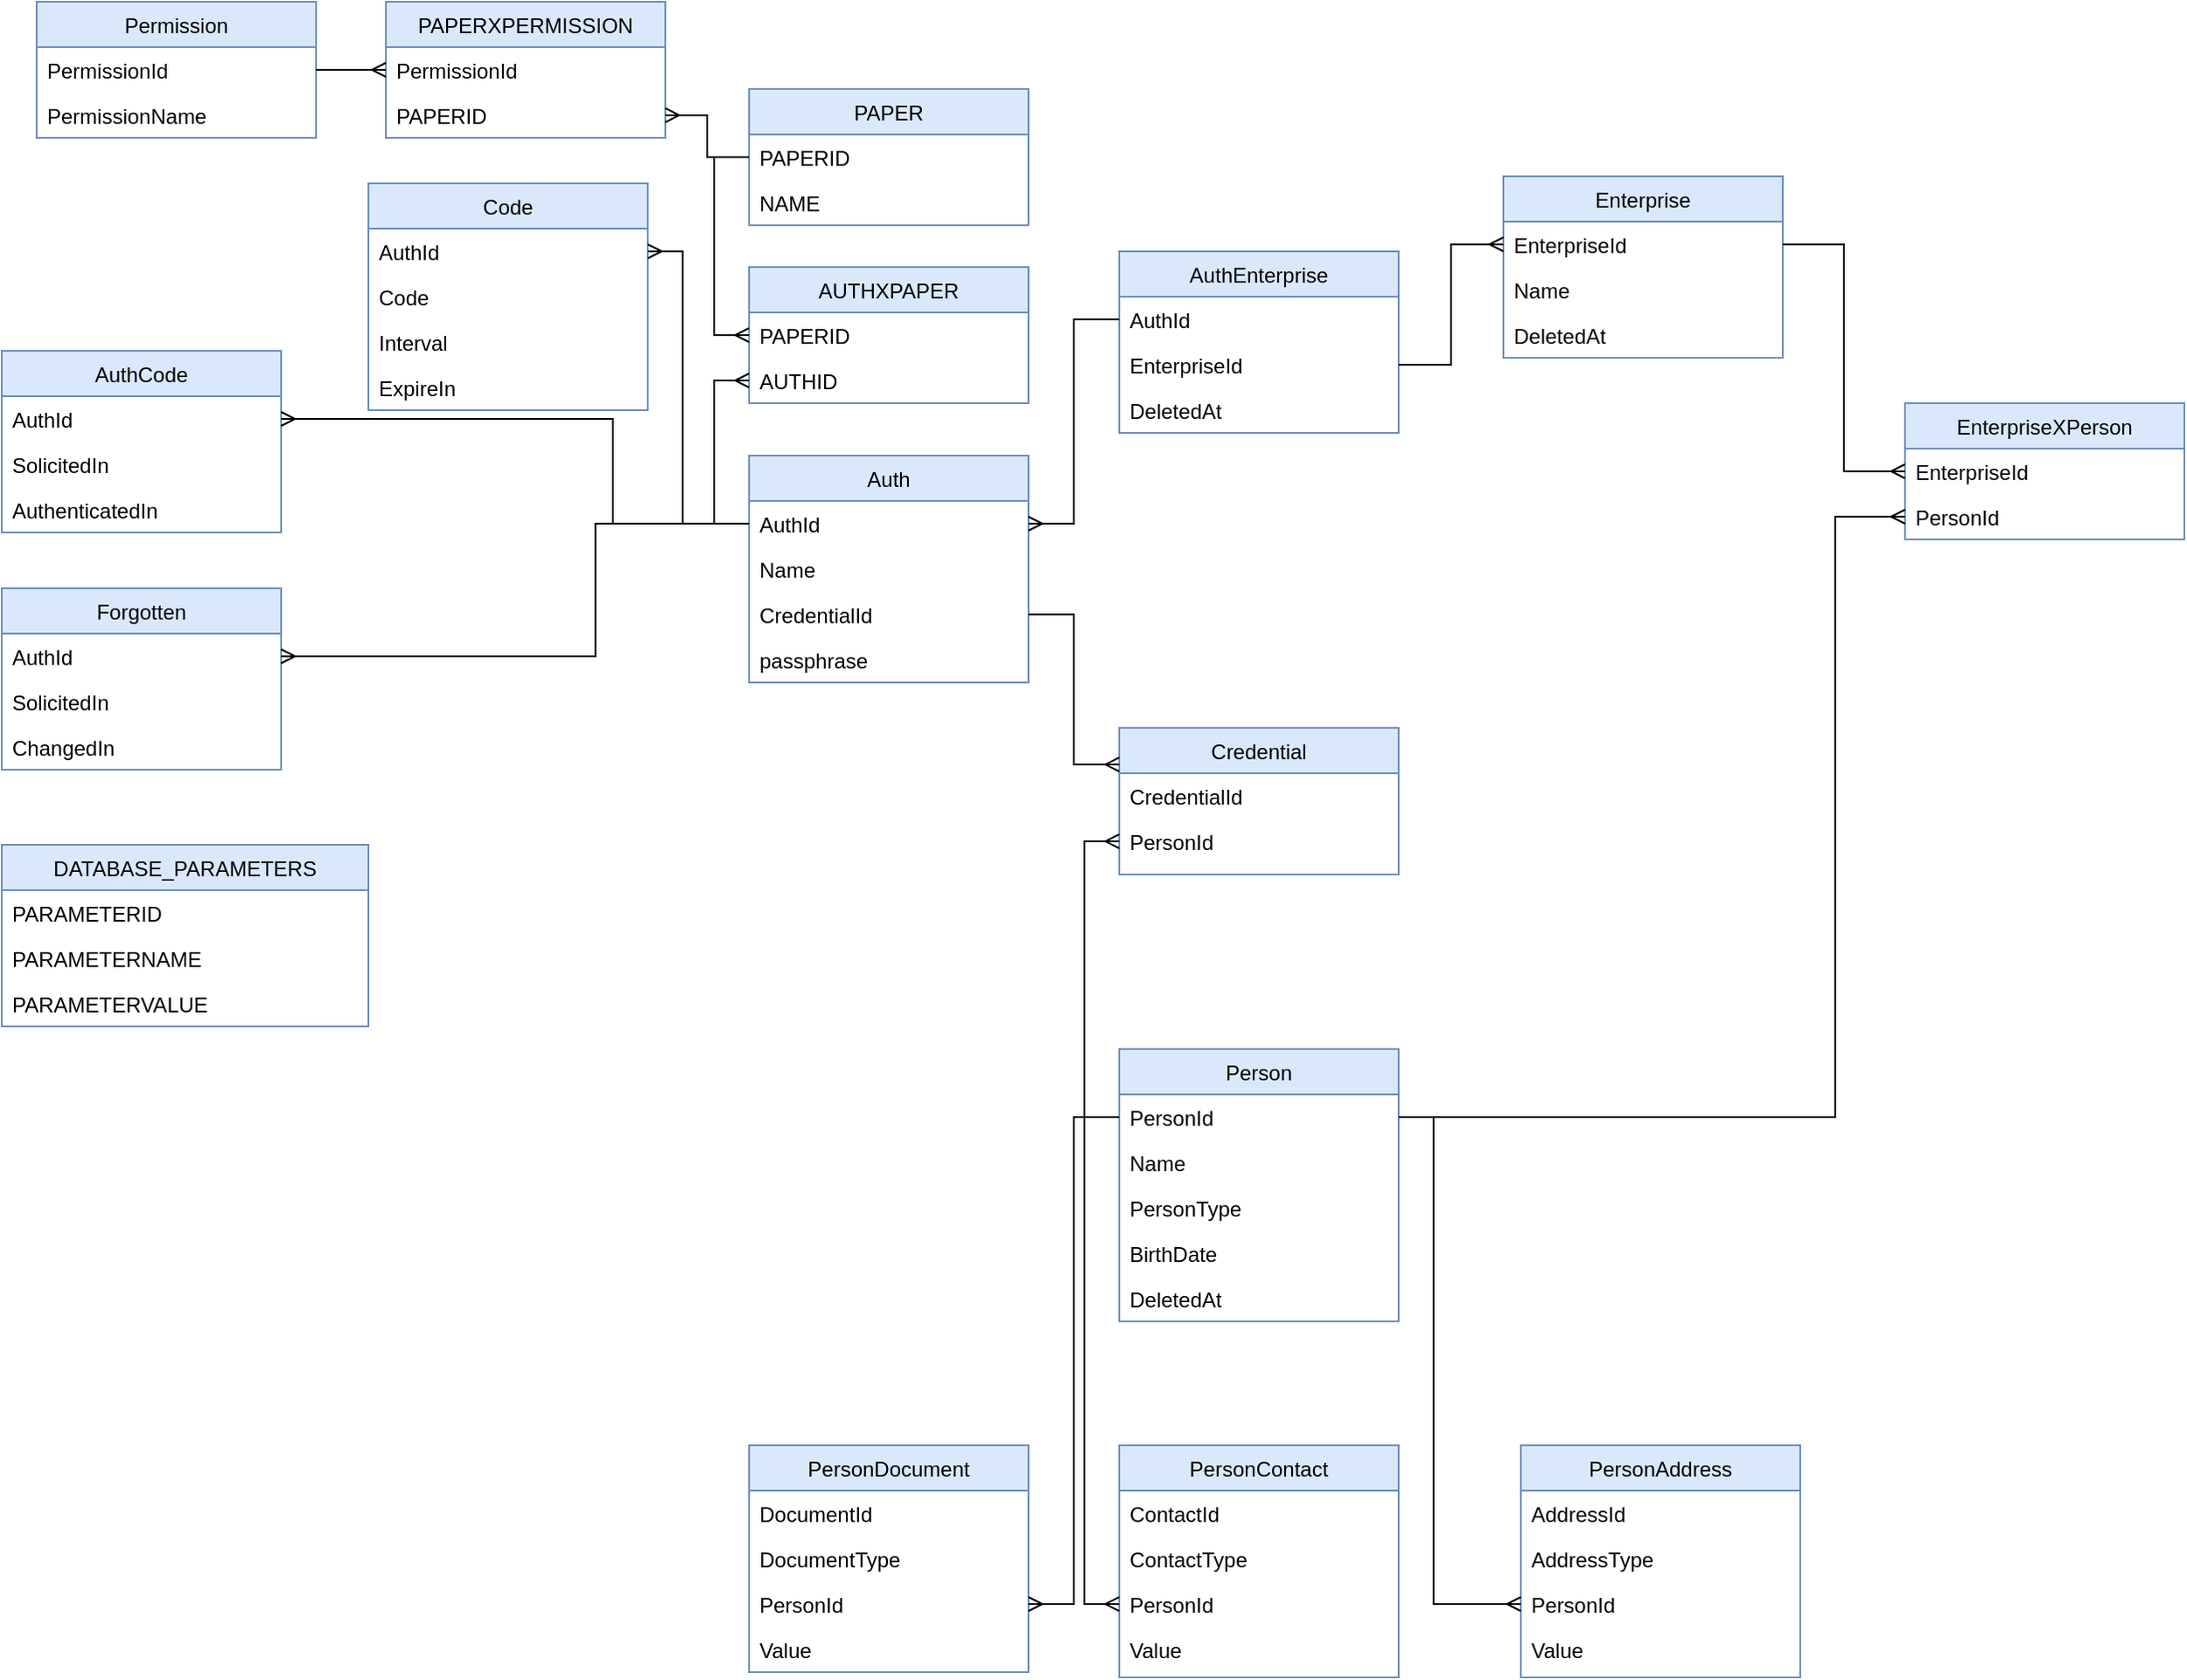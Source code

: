 <mxfile version="20.7.4" type="device"><diagram id="C5RBs43oDa-KdzZeNtuy" name="Page-1"><mxGraphModel dx="1632" dy="843" grid="1" gridSize="10" guides="1" tooltips="1" connect="1" arrows="1" fold="1" page="1" pageScale="1" pageWidth="827" pageHeight="1169" math="0" shadow="0"><root><mxCell id="WIyWlLk6GJQsqaUBKTNV-0"/><mxCell id="WIyWlLk6GJQsqaUBKTNV-1" parent="WIyWlLk6GJQsqaUBKTNV-0"/><mxCell id="Gyqp4FWTEm1iCfymt94q-0" value="Auth" style="swimlane;fontStyle=0;align=center;verticalAlign=top;childLayout=stackLayout;horizontal=1;startSize=26;horizontalStack=0;resizeParent=1;resizeLast=0;collapsible=1;marginBottom=0;rounded=0;shadow=0;strokeWidth=1;fillColor=#dae8fc;strokeColor=#6c8ebf;" parent="WIyWlLk6GJQsqaUBKTNV-1" vertex="1"><mxGeometry x="508" y="310" width="160" height="130" as="geometry"><mxRectangle x="550" y="140" width="160" height="26" as="alternateBounds"/></mxGeometry></mxCell><mxCell id="Gyqp4FWTEm1iCfymt94q-1" value="AuthId" style="text;align=left;verticalAlign=top;spacingLeft=4;spacingRight=4;overflow=hidden;rotatable=0;points=[[0,0.5],[1,0.5]];portConstraint=eastwest;" parent="Gyqp4FWTEm1iCfymt94q-0" vertex="1"><mxGeometry y="26" width="160" height="26" as="geometry"/></mxCell><mxCell id="Gyqp4FWTEm1iCfymt94q-2" value="Name" style="text;align=left;verticalAlign=top;spacingLeft=4;spacingRight=4;overflow=hidden;rotatable=0;points=[[0,0.5],[1,0.5]];portConstraint=eastwest;rounded=0;shadow=0;html=0;" parent="Gyqp4FWTEm1iCfymt94q-0" vertex="1"><mxGeometry y="52" width="160" height="26" as="geometry"/></mxCell><mxCell id="D5X3pWlojFAOKd-qCJdd-7" value="CredentialId" style="text;align=left;verticalAlign=top;spacingLeft=4;spacingRight=4;overflow=hidden;rotatable=0;points=[[0,0.5],[1,0.5]];portConstraint=eastwest;" parent="Gyqp4FWTEm1iCfymt94q-0" vertex="1"><mxGeometry y="78" width="160" height="26" as="geometry"/></mxCell><mxCell id="Gyqp4FWTEm1iCfymt94q-3" value="passphrase" style="text;align=left;verticalAlign=top;spacingLeft=4;spacingRight=4;overflow=hidden;rotatable=0;points=[[0,0.5],[1,0.5]];portConstraint=eastwest;rounded=0;shadow=0;html=0;" parent="Gyqp4FWTEm1iCfymt94q-0" vertex="1"><mxGeometry y="104" width="160" height="26" as="geometry"/></mxCell><mxCell id="Gyqp4FWTEm1iCfymt94q-6" value="Code" style="swimlane;fontStyle=0;align=center;verticalAlign=top;childLayout=stackLayout;horizontal=1;startSize=26;horizontalStack=0;resizeParent=1;resizeLast=0;collapsible=1;marginBottom=0;rounded=0;shadow=0;strokeWidth=1;fillColor=#dae8fc;strokeColor=#6c8ebf;" parent="WIyWlLk6GJQsqaUBKTNV-1" vertex="1"><mxGeometry x="290" y="154" width="160" height="130" as="geometry"><mxRectangle x="550" y="140" width="160" height="26" as="alternateBounds"/></mxGeometry></mxCell><mxCell id="DvujLUOfBMWPJvYQggp4-0" value="AuthId" style="text;align=left;verticalAlign=top;spacingLeft=4;spacingRight=4;overflow=hidden;rotatable=0;points=[[0,0.5],[1,0.5]];portConstraint=eastwest;" parent="Gyqp4FWTEm1iCfymt94q-6" vertex="1"><mxGeometry y="26" width="160" height="26" as="geometry"/></mxCell><mxCell id="Gyqp4FWTEm1iCfymt94q-8" value="Code" style="text;align=left;verticalAlign=top;spacingLeft=4;spacingRight=4;overflow=hidden;rotatable=0;points=[[0,0.5],[1,0.5]];portConstraint=eastwest;rounded=0;shadow=0;html=0;" parent="Gyqp4FWTEm1iCfymt94q-6" vertex="1"><mxGeometry y="52" width="160" height="26" as="geometry"/></mxCell><mxCell id="DvujLUOfBMWPJvYQggp4-7" value="Interval" style="text;align=left;verticalAlign=top;spacingLeft=4;spacingRight=4;overflow=hidden;rotatable=0;points=[[0,0.5],[1,0.5]];portConstraint=eastwest;rounded=0;shadow=0;html=0;" parent="Gyqp4FWTEm1iCfymt94q-6" vertex="1"><mxGeometry y="78" width="160" height="26" as="geometry"/></mxCell><mxCell id="Gyqp4FWTEm1iCfymt94q-28" value="ExpireIn" style="text;align=left;verticalAlign=top;spacingLeft=4;spacingRight=4;overflow=hidden;rotatable=0;points=[[0,0.5],[1,0.5]];portConstraint=eastwest;rounded=0;shadow=0;html=0;" parent="Gyqp4FWTEm1iCfymt94q-6" vertex="1"><mxGeometry y="104" width="160" height="26" as="geometry"/></mxCell><mxCell id="Gyqp4FWTEm1iCfymt94q-13" value="Forgotten" style="swimlane;fontStyle=0;align=center;verticalAlign=top;childLayout=stackLayout;horizontal=1;startSize=26;horizontalStack=0;resizeParent=1;resizeLast=0;collapsible=1;marginBottom=0;rounded=0;shadow=0;strokeWidth=1;fillColor=#dae8fc;strokeColor=#6c8ebf;" parent="WIyWlLk6GJQsqaUBKTNV-1" vertex="1"><mxGeometry x="80" y="386" width="160" height="104" as="geometry"><mxRectangle x="550" y="140" width="160" height="26" as="alternateBounds"/></mxGeometry></mxCell><mxCell id="Gyqp4FWTEm1iCfymt94q-14" value="AuthId" style="text;align=left;verticalAlign=top;spacingLeft=4;spacingRight=4;overflow=hidden;rotatable=0;points=[[0,0.5],[1,0.5]];portConstraint=eastwest;" parent="Gyqp4FWTEm1iCfymt94q-13" vertex="1"><mxGeometry y="26" width="160" height="26" as="geometry"/></mxCell><mxCell id="DvujLUOfBMWPJvYQggp4-5" value="SolicitedIn" style="text;align=left;verticalAlign=top;spacingLeft=4;spacingRight=4;overflow=hidden;rotatable=0;points=[[0,0.5],[1,0.5]];portConstraint=eastwest;rounded=0;shadow=0;html=0;" parent="Gyqp4FWTEm1iCfymt94q-13" vertex="1"><mxGeometry y="52" width="160" height="26" as="geometry"/></mxCell><mxCell id="DvujLUOfBMWPJvYQggp4-6" value="ChangedIn" style="text;align=left;verticalAlign=top;spacingLeft=4;spacingRight=4;overflow=hidden;rotatable=0;points=[[0,0.5],[1,0.5]];portConstraint=eastwest;rounded=0;shadow=0;html=0;" parent="Gyqp4FWTEm1iCfymt94q-13" vertex="1"><mxGeometry y="78" width="160" height="26" as="geometry"/></mxCell><mxCell id="Gyqp4FWTEm1iCfymt94q-20" value="AuthCode" style="swimlane;fontStyle=0;align=center;verticalAlign=top;childLayout=stackLayout;horizontal=1;startSize=26;horizontalStack=0;resizeParent=1;resizeLast=0;collapsible=1;marginBottom=0;rounded=0;shadow=0;strokeWidth=1;fillColor=#dae8fc;strokeColor=#6c8ebf;" parent="WIyWlLk6GJQsqaUBKTNV-1" vertex="1"><mxGeometry x="80" y="250" width="160" height="104" as="geometry"><mxRectangle x="550" y="140" width="160" height="26" as="alternateBounds"/></mxGeometry></mxCell><mxCell id="Gyqp4FWTEm1iCfymt94q-21" value="AuthId" style="text;align=left;verticalAlign=top;spacingLeft=4;spacingRight=4;overflow=hidden;rotatable=0;points=[[0,0.5],[1,0.5]];portConstraint=eastwest;" parent="Gyqp4FWTEm1iCfymt94q-20" vertex="1"><mxGeometry y="26" width="160" height="26" as="geometry"/></mxCell><mxCell id="DvujLUOfBMWPJvYQggp4-4" value="SolicitedIn" style="text;align=left;verticalAlign=top;spacingLeft=4;spacingRight=4;overflow=hidden;rotatable=0;points=[[0,0.5],[1,0.5]];portConstraint=eastwest;rounded=0;shadow=0;html=0;" parent="Gyqp4FWTEm1iCfymt94q-20" vertex="1"><mxGeometry y="52" width="160" height="26" as="geometry"/></mxCell><mxCell id="Gyqp4FWTEm1iCfymt94q-22" value="AuthenticatedIn" style="text;align=left;verticalAlign=top;spacingLeft=4;spacingRight=4;overflow=hidden;rotatable=0;points=[[0,0.5],[1,0.5]];portConstraint=eastwest;rounded=0;shadow=0;html=0;" parent="Gyqp4FWTEm1iCfymt94q-20" vertex="1"><mxGeometry y="78" width="160" height="26" as="geometry"/></mxCell><mxCell id="Gyqp4FWTEm1iCfymt94q-30" value="Permission" style="swimlane;fontStyle=0;align=center;verticalAlign=top;childLayout=stackLayout;horizontal=1;startSize=26;horizontalStack=0;resizeParent=1;resizeLast=0;collapsible=1;marginBottom=0;rounded=0;shadow=0;strokeWidth=1;fillColor=#dae8fc;strokeColor=#6c8ebf;" parent="WIyWlLk6GJQsqaUBKTNV-1" vertex="1"><mxGeometry x="100" y="50" width="160" height="78" as="geometry"><mxRectangle x="550" y="140" width="160" height="26" as="alternateBounds"/></mxGeometry></mxCell><mxCell id="Gyqp4FWTEm1iCfymt94q-36" value="PermissionId" style="text;align=left;verticalAlign=top;spacingLeft=4;spacingRight=4;overflow=hidden;rotatable=0;points=[[0,0.5],[1,0.5]];portConstraint=eastwest;" parent="Gyqp4FWTEm1iCfymt94q-30" vertex="1"><mxGeometry y="26" width="160" height="26" as="geometry"/></mxCell><mxCell id="Gyqp4FWTEm1iCfymt94q-37" value="PermissionName" style="text;align=left;verticalAlign=top;spacingLeft=4;spacingRight=4;overflow=hidden;rotatable=0;points=[[0,0.5],[1,0.5]];portConstraint=eastwest;" parent="Gyqp4FWTEm1iCfymt94q-30" vertex="1"><mxGeometry y="52" width="160" height="26" as="geometry"/></mxCell><mxCell id="Gyqp4FWTEm1iCfymt94q-43" value="Enterprise" style="swimlane;fontStyle=0;align=center;verticalAlign=top;childLayout=stackLayout;horizontal=1;startSize=26;horizontalStack=0;resizeParent=1;resizeLast=0;collapsible=1;marginBottom=0;rounded=0;shadow=0;strokeWidth=1;fillColor=#dae8fc;strokeColor=#6c8ebf;" parent="WIyWlLk6GJQsqaUBKTNV-1" vertex="1"><mxGeometry x="940" y="150" width="160" height="104" as="geometry"><mxRectangle x="550" y="140" width="160" height="26" as="alternateBounds"/></mxGeometry></mxCell><mxCell id="Gyqp4FWTEm1iCfymt94q-44" value="EnterpriseId" style="text;align=left;verticalAlign=top;spacingLeft=4;spacingRight=4;overflow=hidden;rotatable=0;points=[[0,0.5],[1,0.5]];portConstraint=eastwest;" parent="Gyqp4FWTEm1iCfymt94q-43" vertex="1"><mxGeometry y="26" width="160" height="26" as="geometry"/></mxCell><mxCell id="Gyqp4FWTEm1iCfymt94q-45" value="Name" style="text;align=left;verticalAlign=top;spacingLeft=4;spacingRight=4;overflow=hidden;rotatable=0;points=[[0,0.5],[1,0.5]];portConstraint=eastwest;" parent="Gyqp4FWTEm1iCfymt94q-43" vertex="1"><mxGeometry y="52" width="160" height="26" as="geometry"/></mxCell><mxCell id="Gyqp4FWTEm1iCfymt94q-46" value="DeletedAt" style="text;align=left;verticalAlign=top;spacingLeft=4;spacingRight=4;overflow=hidden;rotatable=0;points=[[0,0.5],[1,0.5]];portConstraint=eastwest;" parent="Gyqp4FWTEm1iCfymt94q-43" vertex="1"><mxGeometry y="78" width="160" height="26" as="geometry"/></mxCell><mxCell id="Gyqp4FWTEm1iCfymt94q-49" value="AuthEnterprise" style="swimlane;fontStyle=0;align=center;verticalAlign=top;childLayout=stackLayout;horizontal=1;startSize=26;horizontalStack=0;resizeParent=1;resizeLast=0;collapsible=1;marginBottom=0;rounded=0;shadow=0;strokeWidth=1;fillColor=#dae8fc;strokeColor=#6c8ebf;" parent="WIyWlLk6GJQsqaUBKTNV-1" vertex="1"><mxGeometry x="720" y="193" width="160" height="104" as="geometry"><mxRectangle x="550" y="140" width="160" height="26" as="alternateBounds"/></mxGeometry></mxCell><mxCell id="Gyqp4FWTEm1iCfymt94q-53" value="AuthId" style="text;align=left;verticalAlign=top;spacingLeft=4;spacingRight=4;overflow=hidden;rotatable=0;points=[[0,0.5],[1,0.5]];portConstraint=eastwest;" parent="Gyqp4FWTEm1iCfymt94q-49" vertex="1"><mxGeometry y="26" width="160" height="26" as="geometry"/></mxCell><mxCell id="Gyqp4FWTEm1iCfymt94q-50" value="EnterpriseId" style="text;align=left;verticalAlign=top;spacingLeft=4;spacingRight=4;overflow=hidden;rotatable=0;points=[[0,0.5],[1,0.5]];portConstraint=eastwest;" parent="Gyqp4FWTEm1iCfymt94q-49" vertex="1"><mxGeometry y="52" width="160" height="26" as="geometry"/></mxCell><mxCell id="Gyqp4FWTEm1iCfymt94q-52" value="DeletedAt" style="text;align=left;verticalAlign=top;spacingLeft=4;spacingRight=4;overflow=hidden;rotatable=0;points=[[0,0.5],[1,0.5]];portConstraint=eastwest;" parent="Gyqp4FWTEm1iCfymt94q-49" vertex="1"><mxGeometry y="78" width="160" height="26" as="geometry"/></mxCell><mxCell id="Gyqp4FWTEm1iCfymt94q-54" style="edgeStyle=orthogonalEdgeStyle;rounded=0;orthogonalLoop=1;jettySize=auto;html=1;endArrow=ERmany;endFill=0;" parent="WIyWlLk6GJQsqaUBKTNV-1" source="Gyqp4FWTEm1iCfymt94q-50" target="Gyqp4FWTEm1iCfymt94q-44" edge="1"><mxGeometry relative="1" as="geometry"/></mxCell><mxCell id="Gyqp4FWTEm1iCfymt94q-55" style="edgeStyle=orthogonalEdgeStyle;rounded=0;orthogonalLoop=1;jettySize=auto;html=1;endArrow=ERmany;endFill=0;" parent="WIyWlLk6GJQsqaUBKTNV-1" source="Gyqp4FWTEm1iCfymt94q-53" target="Gyqp4FWTEm1iCfymt94q-1" edge="1"><mxGeometry relative="1" as="geometry"/></mxCell><mxCell id="D5X3pWlojFAOKd-qCJdd-0" value="Credential" style="swimlane;fontStyle=0;align=center;verticalAlign=top;childLayout=stackLayout;horizontal=1;startSize=26;horizontalStack=0;resizeParent=1;resizeLast=0;collapsible=1;marginBottom=0;rounded=0;shadow=0;strokeWidth=1;fillColor=#dae8fc;strokeColor=#6c8ebf;" parent="WIyWlLk6GJQsqaUBKTNV-1" vertex="1"><mxGeometry x="720" y="466" width="160" height="84" as="geometry"><mxRectangle x="550" y="140" width="160" height="26" as="alternateBounds"/></mxGeometry></mxCell><mxCell id="D5X3pWlojFAOKd-qCJdd-1" value="CredentialId" style="text;align=left;verticalAlign=top;spacingLeft=4;spacingRight=4;overflow=hidden;rotatable=0;points=[[0,0.5],[1,0.5]];portConstraint=eastwest;" parent="D5X3pWlojFAOKd-qCJdd-0" vertex="1"><mxGeometry y="26" width="160" height="26" as="geometry"/></mxCell><mxCell id="D5X3pWlojFAOKd-qCJdd-2" value="PersonId" style="text;align=left;verticalAlign=top;spacingLeft=4;spacingRight=4;overflow=hidden;rotatable=0;points=[[0,0.5],[1,0.5]];portConstraint=eastwest;rounded=0;shadow=0;html=0;" parent="D5X3pWlojFAOKd-qCJdd-0" vertex="1"><mxGeometry y="52" width="160" height="26" as="geometry"/></mxCell><mxCell id="D5X3pWlojFAOKd-qCJdd-8" style="edgeStyle=orthogonalEdgeStyle;rounded=0;orthogonalLoop=1;jettySize=auto;html=1;entryX=0;entryY=0.25;entryDx=0;entryDy=0;endArrow=ERmany;endFill=0;" parent="WIyWlLk6GJQsqaUBKTNV-1" source="D5X3pWlojFAOKd-qCJdd-7" target="D5X3pWlojFAOKd-qCJdd-0" edge="1"><mxGeometry relative="1" as="geometry"/></mxCell><mxCell id="D5X3pWlojFAOKd-qCJdd-9" value="Person" style="swimlane;fontStyle=0;align=center;verticalAlign=top;childLayout=stackLayout;horizontal=1;startSize=26;horizontalStack=0;resizeParent=1;resizeLast=0;collapsible=1;marginBottom=0;rounded=0;shadow=0;strokeWidth=1;fillColor=#dae8fc;strokeColor=#6c8ebf;" parent="WIyWlLk6GJQsqaUBKTNV-1" vertex="1"><mxGeometry x="720" y="650" width="160" height="156" as="geometry"><mxRectangle x="550" y="140" width="160" height="26" as="alternateBounds"/></mxGeometry></mxCell><mxCell id="D5X3pWlojFAOKd-qCJdd-10" value="PersonId" style="text;align=left;verticalAlign=top;spacingLeft=4;spacingRight=4;overflow=hidden;rotatable=0;points=[[0,0.5],[1,0.5]];portConstraint=eastwest;" parent="D5X3pWlojFAOKd-qCJdd-9" vertex="1"><mxGeometry y="26" width="160" height="26" as="geometry"/></mxCell><mxCell id="D5X3pWlojFAOKd-qCJdd-11" value="Name" style="text;align=left;verticalAlign=top;spacingLeft=4;spacingRight=4;overflow=hidden;rotatable=0;points=[[0,0.5],[1,0.5]];portConstraint=eastwest;rounded=0;shadow=0;html=0;" parent="D5X3pWlojFAOKd-qCJdd-9" vertex="1"><mxGeometry y="52" width="160" height="26" as="geometry"/></mxCell><mxCell id="9ii57rtUstbpA8XQ-Qvz-0" value="PersonType" style="text;align=left;verticalAlign=top;spacingLeft=4;spacingRight=4;overflow=hidden;rotatable=0;points=[[0,0.5],[1,0.5]];portConstraint=eastwest;rounded=0;shadow=0;html=0;" parent="D5X3pWlojFAOKd-qCJdd-9" vertex="1"><mxGeometry y="78" width="160" height="26" as="geometry"/></mxCell><mxCell id="D5X3pWlojFAOKd-qCJdd-12" value="BirthDate" style="text;align=left;verticalAlign=top;spacingLeft=4;spacingRight=4;overflow=hidden;rotatable=0;points=[[0,0.5],[1,0.5]];portConstraint=eastwest;rounded=0;shadow=0;html=0;" parent="D5X3pWlojFAOKd-qCJdd-9" vertex="1"><mxGeometry y="104" width="160" height="26" as="geometry"/></mxCell><mxCell id="D5X3pWlojFAOKd-qCJdd-27" value="DeletedAt" style="text;align=left;verticalAlign=top;spacingLeft=4;spacingRight=4;overflow=hidden;rotatable=0;points=[[0,0.5],[1,0.5]];portConstraint=eastwest;" parent="D5X3pWlojFAOKd-qCJdd-9" vertex="1"><mxGeometry y="130" width="160" height="26" as="geometry"/></mxCell><mxCell id="D5X3pWlojFAOKd-qCJdd-29" value="EnterpriseXPerson" style="swimlane;fontStyle=0;align=center;verticalAlign=top;childLayout=stackLayout;horizontal=1;startSize=26;horizontalStack=0;resizeParent=1;resizeLast=0;collapsible=1;marginBottom=0;rounded=0;shadow=0;strokeWidth=1;fillColor=#dae8fc;strokeColor=#6c8ebf;" parent="WIyWlLk6GJQsqaUBKTNV-1" vertex="1"><mxGeometry x="1170" y="280" width="160" height="78" as="geometry"><mxRectangle x="550" y="140" width="160" height="26" as="alternateBounds"/></mxGeometry></mxCell><mxCell id="D5X3pWlojFAOKd-qCJdd-30" value="EnterpriseId" style="text;align=left;verticalAlign=top;spacingLeft=4;spacingRight=4;overflow=hidden;rotatable=0;points=[[0,0.5],[1,0.5]];portConstraint=eastwest;" parent="D5X3pWlojFAOKd-qCJdd-29" vertex="1"><mxGeometry y="26" width="160" height="26" as="geometry"/></mxCell><mxCell id="D5X3pWlojFAOKd-qCJdd-33" value="PersonId" style="text;align=left;verticalAlign=top;spacingLeft=4;spacingRight=4;overflow=hidden;rotatable=0;points=[[0,0.5],[1,0.5]];portConstraint=eastwest;" parent="D5X3pWlojFAOKd-qCJdd-29" vertex="1"><mxGeometry y="52" width="160" height="26" as="geometry"/></mxCell><mxCell id="D5X3pWlojFAOKd-qCJdd-34" style="edgeStyle=orthogonalEdgeStyle;rounded=0;orthogonalLoop=1;jettySize=auto;html=1;entryX=0;entryY=0.5;entryDx=0;entryDy=0;endArrow=ERmany;endFill=0;exitX=1;exitY=0.5;exitDx=0;exitDy=0;" parent="WIyWlLk6GJQsqaUBKTNV-1" source="D5X3pWlojFAOKd-qCJdd-10" target="D5X3pWlojFAOKd-qCJdd-33" edge="1"><mxGeometry relative="1" as="geometry"><mxPoint x="1130" y="679" as="sourcePoint"/><Array as="points"><mxPoint x="1130" y="689"/><mxPoint x="1130" y="345"/></Array></mxGeometry></mxCell><mxCell id="D5X3pWlojFAOKd-qCJdd-35" style="edgeStyle=orthogonalEdgeStyle;rounded=0;orthogonalLoop=1;jettySize=auto;html=1;endArrow=ERmany;endFill=0;" parent="WIyWlLk6GJQsqaUBKTNV-1" source="Gyqp4FWTEm1iCfymt94q-44" target="D5X3pWlojFAOKd-qCJdd-30" edge="1"><mxGeometry relative="1" as="geometry"/></mxCell><mxCell id="D5X3pWlojFAOKd-qCJdd-37" value="PersonDocument" style="swimlane;fontStyle=0;align=center;verticalAlign=top;childLayout=stackLayout;horizontal=1;startSize=26;horizontalStack=0;resizeParent=1;resizeLast=0;collapsible=1;marginBottom=0;rounded=0;shadow=0;strokeWidth=1;fillColor=#dae8fc;strokeColor=#6c8ebf;" parent="WIyWlLk6GJQsqaUBKTNV-1" vertex="1"><mxGeometry x="508" y="877" width="160" height="130" as="geometry"><mxRectangle x="550" y="140" width="160" height="26" as="alternateBounds"/></mxGeometry></mxCell><mxCell id="D5X3pWlojFAOKd-qCJdd-38" value="DocumentId" style="text;align=left;verticalAlign=top;spacingLeft=4;spacingRight=4;overflow=hidden;rotatable=0;points=[[0,0.5],[1,0.5]];portConstraint=eastwest;" parent="D5X3pWlojFAOKd-qCJdd-37" vertex="1"><mxGeometry y="26" width="160" height="26" as="geometry"/></mxCell><mxCell id="D5X3pWlojFAOKd-qCJdd-40" value="DocumentType" style="text;align=left;verticalAlign=top;spacingLeft=4;spacingRight=4;overflow=hidden;rotatable=0;points=[[0,0.5],[1,0.5]];portConstraint=eastwest;rounded=0;shadow=0;html=0;" parent="D5X3pWlojFAOKd-qCJdd-37" vertex="1"><mxGeometry y="52" width="160" height="26" as="geometry"/></mxCell><mxCell id="D5X3pWlojFAOKd-qCJdd-41" value="PersonId" style="text;align=left;verticalAlign=top;spacingLeft=4;spacingRight=4;overflow=hidden;rotatable=0;points=[[0,0.5],[1,0.5]];portConstraint=eastwest;" parent="D5X3pWlojFAOKd-qCJdd-37" vertex="1"><mxGeometry y="78" width="160" height="26" as="geometry"/></mxCell><mxCell id="D5X3pWlojFAOKd-qCJdd-39" value="Value" style="text;align=left;verticalAlign=top;spacingLeft=4;spacingRight=4;overflow=hidden;rotatable=0;points=[[0,0.5],[1,0.5]];portConstraint=eastwest;rounded=0;shadow=0;html=0;" parent="D5X3pWlojFAOKd-qCJdd-37" vertex="1"><mxGeometry y="104" width="160" height="26" as="geometry"/></mxCell><mxCell id="D5X3pWlojFAOKd-qCJdd-48" value="PersonContact" style="swimlane;fontStyle=0;align=center;verticalAlign=top;childLayout=stackLayout;horizontal=1;startSize=26;horizontalStack=0;resizeParent=1;resizeLast=0;collapsible=1;marginBottom=0;rounded=0;shadow=0;strokeWidth=1;fillColor=#dae8fc;strokeColor=#6c8ebf;" parent="WIyWlLk6GJQsqaUBKTNV-1" vertex="1"><mxGeometry x="720" y="877" width="160" height="133" as="geometry"><mxRectangle x="550" y="140" width="160" height="26" as="alternateBounds"/></mxGeometry></mxCell><mxCell id="D5X3pWlojFAOKd-qCJdd-49" value="ContactId" style="text;align=left;verticalAlign=top;spacingLeft=4;spacingRight=4;overflow=hidden;rotatable=0;points=[[0,0.5],[1,0.5]];portConstraint=eastwest;" parent="D5X3pWlojFAOKd-qCJdd-48" vertex="1"><mxGeometry y="26" width="160" height="26" as="geometry"/></mxCell><mxCell id="D5X3pWlojFAOKd-qCJdd-50" value="ContactType" style="text;align=left;verticalAlign=top;spacingLeft=4;spacingRight=4;overflow=hidden;rotatable=0;points=[[0,0.5],[1,0.5]];portConstraint=eastwest;rounded=0;shadow=0;html=0;" parent="D5X3pWlojFAOKd-qCJdd-48" vertex="1"><mxGeometry y="52" width="160" height="26" as="geometry"/></mxCell><mxCell id="D5X3pWlojFAOKd-qCJdd-51" value="PersonId" style="text;align=left;verticalAlign=top;spacingLeft=4;spacingRight=4;overflow=hidden;rotatable=0;points=[[0,0.5],[1,0.5]];portConstraint=eastwest;" parent="D5X3pWlojFAOKd-qCJdd-48" vertex="1"><mxGeometry y="78" width="160" height="26" as="geometry"/></mxCell><mxCell id="D5X3pWlojFAOKd-qCJdd-53" value="Value" style="text;align=left;verticalAlign=top;spacingLeft=4;spacingRight=4;overflow=hidden;rotatable=0;points=[[0,0.5],[1,0.5]];portConstraint=eastwest;rounded=0;shadow=0;html=0;" parent="D5X3pWlojFAOKd-qCJdd-48" vertex="1"><mxGeometry y="104" width="160" height="26" as="geometry"/></mxCell><mxCell id="D5X3pWlojFAOKd-qCJdd-54" value="PersonAddress" style="swimlane;fontStyle=0;align=center;verticalAlign=top;childLayout=stackLayout;horizontal=1;startSize=26;horizontalStack=0;resizeParent=1;resizeLast=0;collapsible=1;marginBottom=0;rounded=0;shadow=0;strokeWidth=1;fillColor=#dae8fc;strokeColor=#6c8ebf;" parent="WIyWlLk6GJQsqaUBKTNV-1" vertex="1"><mxGeometry x="950" y="877" width="160" height="133" as="geometry"><mxRectangle x="550" y="140" width="160" height="26" as="alternateBounds"/></mxGeometry></mxCell><mxCell id="D5X3pWlojFAOKd-qCJdd-55" value="AddressId" style="text;align=left;verticalAlign=top;spacingLeft=4;spacingRight=4;overflow=hidden;rotatable=0;points=[[0,0.5],[1,0.5]];portConstraint=eastwest;" parent="D5X3pWlojFAOKd-qCJdd-54" vertex="1"><mxGeometry y="26" width="160" height="26" as="geometry"/></mxCell><mxCell id="D5X3pWlojFAOKd-qCJdd-56" value="AddressType" style="text;align=left;verticalAlign=top;spacingLeft=4;spacingRight=4;overflow=hidden;rotatable=0;points=[[0,0.5],[1,0.5]];portConstraint=eastwest;rounded=0;shadow=0;html=0;" parent="D5X3pWlojFAOKd-qCJdd-54" vertex="1"><mxGeometry y="52" width="160" height="26" as="geometry"/></mxCell><mxCell id="D5X3pWlojFAOKd-qCJdd-57" value="PersonId" style="text;align=left;verticalAlign=top;spacingLeft=4;spacingRight=4;overflow=hidden;rotatable=0;points=[[0,0.5],[1,0.5]];portConstraint=eastwest;" parent="D5X3pWlojFAOKd-qCJdd-54" vertex="1"><mxGeometry y="78" width="160" height="26" as="geometry"/></mxCell><mxCell id="D5X3pWlojFAOKd-qCJdd-59" value="Value" style="text;align=left;verticalAlign=top;spacingLeft=4;spacingRight=4;overflow=hidden;rotatable=0;points=[[0,0.5],[1,0.5]];portConstraint=eastwest;rounded=0;shadow=0;html=0;" parent="D5X3pWlojFAOKd-qCJdd-54" vertex="1"><mxGeometry y="104" width="160" height="26" as="geometry"/></mxCell><mxCell id="9ii57rtUstbpA8XQ-Qvz-1" style="edgeStyle=orthogonalEdgeStyle;rounded=0;orthogonalLoop=1;jettySize=auto;html=1;endArrow=ERmany;endFill=0;" parent="WIyWlLk6GJQsqaUBKTNV-1" source="D5X3pWlojFAOKd-qCJdd-10" target="D5X3pWlojFAOKd-qCJdd-41" edge="1"><mxGeometry relative="1" as="geometry"/></mxCell><mxCell id="9ii57rtUstbpA8XQ-Qvz-2" style="edgeStyle=orthogonalEdgeStyle;rounded=0;orthogonalLoop=1;jettySize=auto;html=1;entryX=0;entryY=0.5;entryDx=0;entryDy=0;endArrow=ERmany;endFill=0;" parent="WIyWlLk6GJQsqaUBKTNV-1" source="D5X3pWlojFAOKd-qCJdd-10" target="D5X3pWlojFAOKd-qCJdd-51" edge="1"><mxGeometry relative="1" as="geometry"/></mxCell><mxCell id="9ii57rtUstbpA8XQ-Qvz-3" style="edgeStyle=orthogonalEdgeStyle;rounded=0;orthogonalLoop=1;jettySize=auto;html=1;entryX=0;entryY=0.5;entryDx=0;entryDy=0;endArrow=ERmany;endFill=0;" parent="WIyWlLk6GJQsqaUBKTNV-1" source="D5X3pWlojFAOKd-qCJdd-10" target="D5X3pWlojFAOKd-qCJdd-57" edge="1"><mxGeometry relative="1" as="geometry"><Array as="points"><mxPoint x="900" y="689"/><mxPoint x="900" y="968"/></Array></mxGeometry></mxCell><mxCell id="9ii57rtUstbpA8XQ-Qvz-4" style="edgeStyle=orthogonalEdgeStyle;rounded=0;orthogonalLoop=1;jettySize=auto;html=1;entryX=0;entryY=0.5;entryDx=0;entryDy=0;endArrow=ERmany;endFill=0;" parent="WIyWlLk6GJQsqaUBKTNV-1" source="D5X3pWlojFAOKd-qCJdd-10" target="D5X3pWlojFAOKd-qCJdd-2" edge="1"><mxGeometry relative="1" as="geometry"/></mxCell><mxCell id="9ii57rtUstbpA8XQ-Qvz-5" value="PAPER" style="swimlane;fontStyle=0;align=center;verticalAlign=top;childLayout=stackLayout;horizontal=1;startSize=26;horizontalStack=0;resizeParent=1;resizeLast=0;collapsible=1;marginBottom=0;rounded=0;shadow=0;strokeWidth=1;fillColor=#dae8fc;strokeColor=#6c8ebf;" parent="WIyWlLk6GJQsqaUBKTNV-1" vertex="1"><mxGeometry x="508" y="100" width="160" height="78" as="geometry"><mxRectangle x="550" y="140" width="160" height="26" as="alternateBounds"/></mxGeometry></mxCell><mxCell id="9ii57rtUstbpA8XQ-Qvz-6" value="PAPERID" style="text;align=left;verticalAlign=top;spacingLeft=4;spacingRight=4;overflow=hidden;rotatable=0;points=[[0,0.5],[1,0.5]];portConstraint=eastwest;" parent="9ii57rtUstbpA8XQ-Qvz-5" vertex="1"><mxGeometry y="26" width="160" height="26" as="geometry"/></mxCell><mxCell id="9ii57rtUstbpA8XQ-Qvz-7" value="NAME" style="text;align=left;verticalAlign=top;spacingLeft=4;spacingRight=4;overflow=hidden;rotatable=0;points=[[0,0.5],[1,0.5]];portConstraint=eastwest;" parent="9ii57rtUstbpA8XQ-Qvz-5" vertex="1"><mxGeometry y="52" width="160" height="26" as="geometry"/></mxCell><mxCell id="9ii57rtUstbpA8XQ-Qvz-8" value="PAPERXPERMISSION" style="swimlane;fontStyle=0;align=center;verticalAlign=top;childLayout=stackLayout;horizontal=1;startSize=26;horizontalStack=0;resizeParent=1;resizeLast=0;collapsible=1;marginBottom=0;rounded=0;shadow=0;strokeWidth=1;fillColor=#dae8fc;strokeColor=#6c8ebf;" parent="WIyWlLk6GJQsqaUBKTNV-1" vertex="1"><mxGeometry x="300" y="50" width="160" height="78" as="geometry"><mxRectangle x="550" y="140" width="160" height="26" as="alternateBounds"/></mxGeometry></mxCell><mxCell id="9ii57rtUstbpA8XQ-Qvz-9" value="PermissionId" style="text;align=left;verticalAlign=top;spacingLeft=4;spacingRight=4;overflow=hidden;rotatable=0;points=[[0,0.5],[1,0.5]];portConstraint=eastwest;" parent="9ii57rtUstbpA8XQ-Qvz-8" vertex="1"><mxGeometry y="26" width="160" height="26" as="geometry"/></mxCell><mxCell id="9ii57rtUstbpA8XQ-Qvz-10" value="PAPERID" style="text;align=left;verticalAlign=top;spacingLeft=4;spacingRight=4;overflow=hidden;rotatable=0;points=[[0,0.5],[1,0.5]];portConstraint=eastwest;" parent="9ii57rtUstbpA8XQ-Qvz-8" vertex="1"><mxGeometry y="52" width="160" height="26" as="geometry"/></mxCell><mxCell id="9ii57rtUstbpA8XQ-Qvz-11" value="AUTHXPAPER" style="swimlane;fontStyle=0;align=center;verticalAlign=top;childLayout=stackLayout;horizontal=1;startSize=26;horizontalStack=0;resizeParent=1;resizeLast=0;collapsible=1;marginBottom=0;rounded=0;shadow=0;strokeWidth=1;fillColor=#dae8fc;strokeColor=#6c8ebf;" parent="WIyWlLk6GJQsqaUBKTNV-1" vertex="1"><mxGeometry x="508" y="202" width="160" height="78" as="geometry"><mxRectangle x="550" y="140" width="160" height="26" as="alternateBounds"/></mxGeometry></mxCell><mxCell id="9ii57rtUstbpA8XQ-Qvz-12" value="PAPERID" style="text;align=left;verticalAlign=top;spacingLeft=4;spacingRight=4;overflow=hidden;rotatable=0;points=[[0,0.5],[1,0.5]];portConstraint=eastwest;" parent="9ii57rtUstbpA8XQ-Qvz-11" vertex="1"><mxGeometry y="26" width="160" height="26" as="geometry"/></mxCell><mxCell id="9ii57rtUstbpA8XQ-Qvz-13" value="AUTHID" style="text;align=left;verticalAlign=top;spacingLeft=4;spacingRight=4;overflow=hidden;rotatable=0;points=[[0,0.5],[1,0.5]];portConstraint=eastwest;" parent="9ii57rtUstbpA8XQ-Qvz-11" vertex="1"><mxGeometry y="52" width="160" height="26" as="geometry"/></mxCell><mxCell id="9ii57rtUstbpA8XQ-Qvz-14" style="edgeStyle=orthogonalEdgeStyle;rounded=0;orthogonalLoop=1;jettySize=auto;html=1;entryX=0;entryY=0.5;entryDx=0;entryDy=0;endArrow=ERmany;endFill=0;" parent="WIyWlLk6GJQsqaUBKTNV-1" source="Gyqp4FWTEm1iCfymt94q-1" target="9ii57rtUstbpA8XQ-Qvz-13" edge="1"><mxGeometry relative="1" as="geometry"/></mxCell><mxCell id="9ii57rtUstbpA8XQ-Qvz-15" style="edgeStyle=orthogonalEdgeStyle;rounded=0;orthogonalLoop=1;jettySize=auto;html=1;entryX=0;entryY=0.5;entryDx=0;entryDy=0;endArrow=ERmany;endFill=0;" parent="WIyWlLk6GJQsqaUBKTNV-1" source="9ii57rtUstbpA8XQ-Qvz-6" target="9ii57rtUstbpA8XQ-Qvz-12" edge="1"><mxGeometry relative="1" as="geometry"/></mxCell><mxCell id="9ii57rtUstbpA8XQ-Qvz-16" style="edgeStyle=orthogonalEdgeStyle;rounded=0;orthogonalLoop=1;jettySize=auto;html=1;endArrow=ERmany;endFill=0;" parent="WIyWlLk6GJQsqaUBKTNV-1" source="9ii57rtUstbpA8XQ-Qvz-6" target="9ii57rtUstbpA8XQ-Qvz-10" edge="1"><mxGeometry relative="1" as="geometry"/></mxCell><mxCell id="9ii57rtUstbpA8XQ-Qvz-17" style="edgeStyle=orthogonalEdgeStyle;rounded=0;orthogonalLoop=1;jettySize=auto;html=1;entryX=0;entryY=0.5;entryDx=0;entryDy=0;endArrow=ERmany;endFill=0;" parent="WIyWlLk6GJQsqaUBKTNV-1" source="Gyqp4FWTEm1iCfymt94q-36" target="9ii57rtUstbpA8XQ-Qvz-9" edge="1"><mxGeometry relative="1" as="geometry"/></mxCell><mxCell id="DvujLUOfBMWPJvYQggp4-2" style="edgeStyle=orthogonalEdgeStyle;rounded=0;orthogonalLoop=1;jettySize=auto;html=1;entryX=1;entryY=0.5;entryDx=0;entryDy=0;endArrow=ERmany;endFill=0;" parent="WIyWlLk6GJQsqaUBKTNV-1" source="Gyqp4FWTEm1iCfymt94q-1" target="DvujLUOfBMWPJvYQggp4-0" edge="1"><mxGeometry relative="1" as="geometry"><Array as="points"><mxPoint x="470" y="349"/><mxPoint x="470" y="193"/></Array></mxGeometry></mxCell><mxCell id="DvujLUOfBMWPJvYQggp4-8" style="edgeStyle=orthogonalEdgeStyle;rounded=0;orthogonalLoop=1;jettySize=auto;html=1;endArrow=ERmany;endFill=0;" parent="WIyWlLk6GJQsqaUBKTNV-1" source="Gyqp4FWTEm1iCfymt94q-1" target="Gyqp4FWTEm1iCfymt94q-21" edge="1"><mxGeometry relative="1" as="geometry"><Array as="points"><mxPoint x="430" y="349"/><mxPoint x="430" y="289"/></Array></mxGeometry></mxCell><mxCell id="DvujLUOfBMWPJvYQggp4-9" style="edgeStyle=orthogonalEdgeStyle;rounded=0;orthogonalLoop=1;jettySize=auto;html=1;endArrow=ERmany;endFill=0;" parent="WIyWlLk6GJQsqaUBKTNV-1" source="Gyqp4FWTEm1iCfymt94q-1" target="Gyqp4FWTEm1iCfymt94q-14" edge="1"><mxGeometry relative="1" as="geometry"><Array as="points"><mxPoint x="420" y="349"/><mxPoint x="420" y="425"/></Array></mxGeometry></mxCell><mxCell id="rfcVB9iINIMLNAVj6LR4-0" value="DATABASE_PARAMETERS" style="swimlane;fontStyle=0;align=center;verticalAlign=top;childLayout=stackLayout;horizontal=1;startSize=26;horizontalStack=0;resizeParent=1;resizeLast=0;collapsible=1;marginBottom=0;rounded=0;shadow=0;strokeWidth=1;fillColor=#dae8fc;strokeColor=#6c8ebf;" vertex="1" parent="WIyWlLk6GJQsqaUBKTNV-1"><mxGeometry x="80" y="533" width="210" height="104" as="geometry"><mxRectangle x="550" y="140" width="160" height="26" as="alternateBounds"/></mxGeometry></mxCell><mxCell id="rfcVB9iINIMLNAVj6LR4-1" value="PARAMETERID" style="text;align=left;verticalAlign=top;spacingLeft=4;spacingRight=4;overflow=hidden;rotatable=0;points=[[0,0.5],[1,0.5]];portConstraint=eastwest;" vertex="1" parent="rfcVB9iINIMLNAVj6LR4-0"><mxGeometry y="26" width="210" height="26" as="geometry"/></mxCell><mxCell id="rfcVB9iINIMLNAVj6LR4-2" value="PARAMETERNAME" style="text;align=left;verticalAlign=top;spacingLeft=4;spacingRight=4;overflow=hidden;rotatable=0;points=[[0,0.5],[1,0.5]];portConstraint=eastwest;rounded=0;shadow=0;html=0;" vertex="1" parent="rfcVB9iINIMLNAVj6LR4-0"><mxGeometry y="52" width="210" height="26" as="geometry"/></mxCell><mxCell id="rfcVB9iINIMLNAVj6LR4-3" value="PARAMETERVALUE" style="text;align=left;verticalAlign=top;spacingLeft=4;spacingRight=4;overflow=hidden;rotatable=0;points=[[0,0.5],[1,0.5]];portConstraint=eastwest;rounded=0;shadow=0;html=0;" vertex="1" parent="rfcVB9iINIMLNAVj6LR4-0"><mxGeometry y="78" width="210" height="26" as="geometry"/></mxCell></root></mxGraphModel></diagram></mxfile>